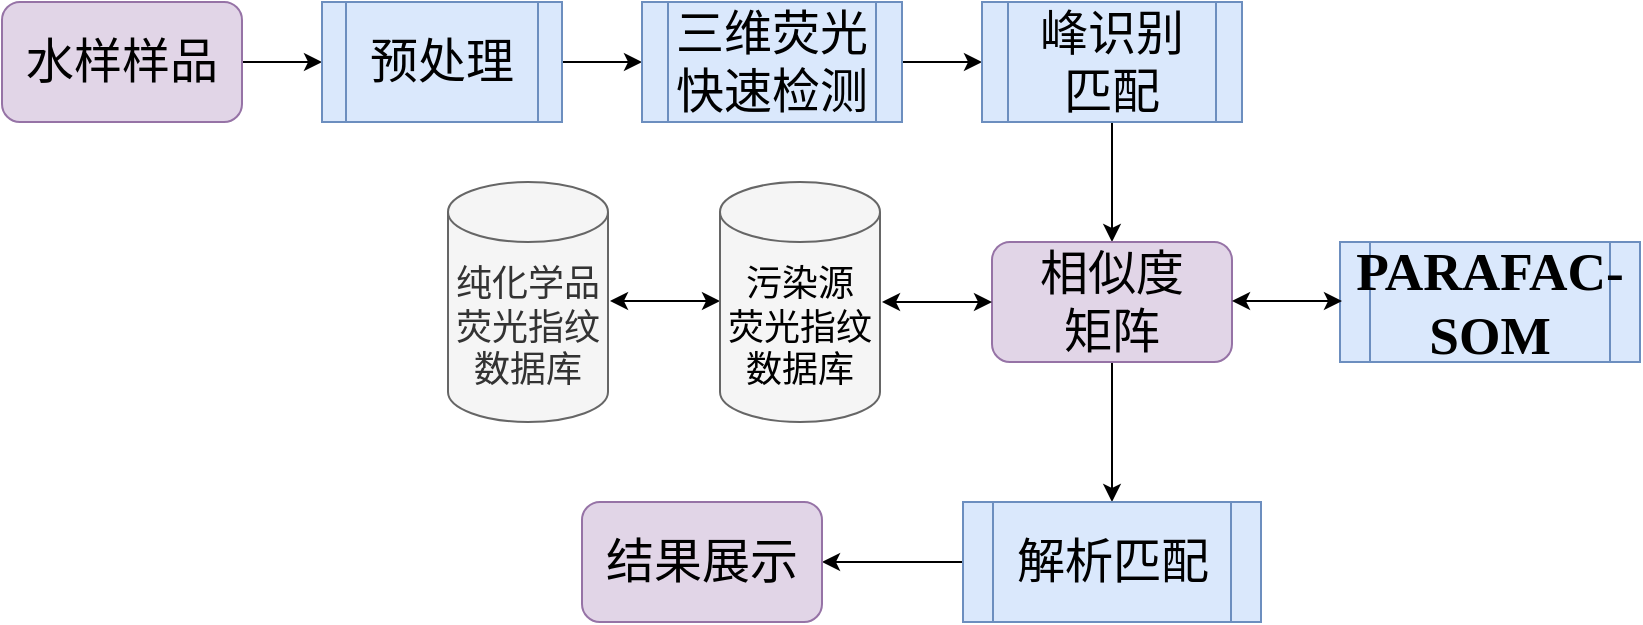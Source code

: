 <mxfile version="14.5.4" type="github">
  <diagram id="gjcbIw523nzxVOy9dIOd" name="Page-1">
    <mxGraphModel dx="868" dy="393" grid="1" gridSize="10" guides="1" tooltips="1" connect="1" arrows="1" fold="1" page="1" pageScale="1" pageWidth="827" pageHeight="1169" math="0" shadow="0">
      <root>
        <mxCell id="0" />
        <mxCell id="1" parent="0" />
        <mxCell id="ICscc2CEpFQDagKAyucQ-8" style="edgeStyle=orthogonalEdgeStyle;rounded=0;orthogonalLoop=1;jettySize=auto;html=1;exitX=1;exitY=0.5;exitDx=0;exitDy=0;entryX=0;entryY=0.5;entryDx=0;entryDy=0;" edge="1" parent="1" source="ICscc2CEpFQDagKAyucQ-1" target="ICscc2CEpFQDagKAyucQ-2">
          <mxGeometry relative="1" as="geometry" />
        </mxCell>
        <mxCell id="ICscc2CEpFQDagKAyucQ-1" value="&lt;font style=&quot;font-size: 24px&quot;&gt;水样样品&lt;/font&gt;" style="rounded=1;whiteSpace=wrap;html=1;fillColor=#e1d5e7;strokeColor=#9673a6;" vertex="1" parent="1">
          <mxGeometry x="4" y="90" width="120" height="60" as="geometry" />
        </mxCell>
        <mxCell id="ICscc2CEpFQDagKAyucQ-9" style="edgeStyle=orthogonalEdgeStyle;rounded=0;orthogonalLoop=1;jettySize=auto;html=1;exitX=1;exitY=0.5;exitDx=0;exitDy=0;entryX=0;entryY=0.5;entryDx=0;entryDy=0;" edge="1" parent="1" source="ICscc2CEpFQDagKAyucQ-2" target="ICscc2CEpFQDagKAyucQ-3">
          <mxGeometry relative="1" as="geometry" />
        </mxCell>
        <mxCell id="ICscc2CEpFQDagKAyucQ-2" value="&lt;font style=&quot;font-size: 24px&quot;&gt;预处理&lt;/font&gt;" style="shape=process;whiteSpace=wrap;html=1;backgroundOutline=1;fillColor=#dae8fc;strokeColor=#6c8ebf;" vertex="1" parent="1">
          <mxGeometry x="164" y="90" width="120" height="60" as="geometry" />
        </mxCell>
        <mxCell id="ICscc2CEpFQDagKAyucQ-10" style="edgeStyle=orthogonalEdgeStyle;rounded=0;orthogonalLoop=1;jettySize=auto;html=1;exitX=1;exitY=0.5;exitDx=0;exitDy=0;entryX=0;entryY=0.5;entryDx=0;entryDy=0;" edge="1" parent="1" source="ICscc2CEpFQDagKAyucQ-3" target="ICscc2CEpFQDagKAyucQ-6">
          <mxGeometry relative="1" as="geometry" />
        </mxCell>
        <mxCell id="ICscc2CEpFQDagKAyucQ-3" value="&lt;font style=&quot;font-size: 24px&quot;&gt;三维荧光&lt;br&gt;快速检测&lt;br&gt;&lt;/font&gt;" style="shape=process;whiteSpace=wrap;html=1;backgroundOutline=1;fillColor=#dae8fc;strokeColor=#6c8ebf;" vertex="1" parent="1">
          <mxGeometry x="324" y="90" width="130" height="60" as="geometry" />
        </mxCell>
        <mxCell id="ICscc2CEpFQDagKAyucQ-12" style="edgeStyle=orthogonalEdgeStyle;rounded=0;orthogonalLoop=1;jettySize=auto;html=1;exitX=0.5;exitY=1;exitDx=0;exitDy=0;entryX=0.5;entryY=0;entryDx=0;entryDy=0;" edge="1" parent="1" source="ICscc2CEpFQDagKAyucQ-6" target="ICscc2CEpFQDagKAyucQ-11">
          <mxGeometry relative="1" as="geometry" />
        </mxCell>
        <mxCell id="ICscc2CEpFQDagKAyucQ-6" value="&lt;font style=&quot;font-size: 24px&quot;&gt;峰识别&lt;br&gt;匹配&lt;br&gt;&lt;/font&gt;" style="shape=process;whiteSpace=wrap;html=1;backgroundOutline=1;fillColor=#dae8fc;strokeColor=#6c8ebf;" vertex="1" parent="1">
          <mxGeometry x="494" y="90" width="130" height="60" as="geometry" />
        </mxCell>
        <mxCell id="ICscc2CEpFQDagKAyucQ-7" value="&lt;span style=&quot;font-size: 20pt ; font-family: &amp;#34;calibri&amp;#34; ; font-weight: bold&quot;&gt;PARAFAC-SOM&lt;/span&gt;" style="shape=process;whiteSpace=wrap;html=1;backgroundOutline=1;fillColor=#dae8fc;strokeColor=#6c8ebf;" vertex="1" parent="1">
          <mxGeometry x="673" y="210" width="150" height="60" as="geometry" />
        </mxCell>
        <mxCell id="ICscc2CEpFQDagKAyucQ-31" style="edgeStyle=orthogonalEdgeStyle;rounded=0;orthogonalLoop=1;jettySize=auto;html=1;exitX=0.5;exitY=1;exitDx=0;exitDy=0;entryX=0.5;entryY=0;entryDx=0;entryDy=0;" edge="1" parent="1" source="ICscc2CEpFQDagKAyucQ-11" target="ICscc2CEpFQDagKAyucQ-24">
          <mxGeometry relative="1" as="geometry" />
        </mxCell>
        <mxCell id="ICscc2CEpFQDagKAyucQ-11" value="&lt;font style=&quot;font-size: 24px&quot;&gt;相似度&lt;br&gt;矩阵&lt;/font&gt;" style="rounded=1;whiteSpace=wrap;html=1;fillColor=#e1d5e7;strokeColor=#9673a6;" vertex="1" parent="1">
          <mxGeometry x="499" y="210" width="120" height="60" as="geometry" />
        </mxCell>
        <mxCell id="ICscc2CEpFQDagKAyucQ-13" value="" style="endArrow=classic;startArrow=classic;html=1;" edge="1" parent="1">
          <mxGeometry width="50" height="50" relative="1" as="geometry">
            <mxPoint x="444" y="240" as="sourcePoint" />
            <mxPoint x="499" y="240" as="targetPoint" />
            <Array as="points">
              <mxPoint x="479" y="240" />
            </Array>
          </mxGeometry>
        </mxCell>
        <mxCell id="ICscc2CEpFQDagKAyucQ-18" value="" style="endArrow=classic;startArrow=classic;html=1;" edge="1" parent="1">
          <mxGeometry width="50" height="50" relative="1" as="geometry">
            <mxPoint x="308" y="239.5" as="sourcePoint" />
            <mxPoint x="363" y="239.5" as="targetPoint" />
            <Array as="points">
              <mxPoint x="343" y="239.5" />
            </Array>
          </mxGeometry>
        </mxCell>
        <mxCell id="ICscc2CEpFQDagKAyucQ-19" value="" style="endArrow=classic;startArrow=classic;html=1;" edge="1" parent="1">
          <mxGeometry width="50" height="50" relative="1" as="geometry">
            <mxPoint x="619" y="239.5" as="sourcePoint" />
            <mxPoint x="674" y="239.5" as="targetPoint" />
            <Array as="points">
              <mxPoint x="654" y="239.5" />
            </Array>
          </mxGeometry>
        </mxCell>
        <mxCell id="ICscc2CEpFQDagKAyucQ-27" style="edgeStyle=orthogonalEdgeStyle;rounded=0;orthogonalLoop=1;jettySize=auto;html=1;exitX=0;exitY=0.5;exitDx=0;exitDy=0;entryX=1;entryY=0.5;entryDx=0;entryDy=0;" edge="1" parent="1" source="ICscc2CEpFQDagKAyucQ-24" target="ICscc2CEpFQDagKAyucQ-26">
          <mxGeometry relative="1" as="geometry" />
        </mxCell>
        <mxCell id="ICscc2CEpFQDagKAyucQ-24" value="&lt;font style=&quot;font-size: 24px&quot;&gt;解析匹配&lt;br&gt;&lt;/font&gt;" style="shape=process;whiteSpace=wrap;html=1;backgroundOutline=1;fillColor=#dae8fc;strokeColor=#6c8ebf;" vertex="1" parent="1">
          <mxGeometry x="484.5" y="340" width="149" height="60" as="geometry" />
        </mxCell>
        <mxCell id="ICscc2CEpFQDagKAyucQ-26" value="&lt;font style=&quot;font-size: 24px&quot;&gt;结果展示&lt;/font&gt;" style="rounded=1;whiteSpace=wrap;html=1;fillColor=#e1d5e7;strokeColor=#9673a6;" vertex="1" parent="1">
          <mxGeometry x="294" y="340" width="120" height="60" as="geometry" />
        </mxCell>
        <mxCell id="ICscc2CEpFQDagKAyucQ-28" value="&lt;span style=&quot;font-size: 18px&quot;&gt;纯化学品荧光&lt;/span&gt;&lt;span style=&quot;font-size: 18px&quot;&gt;指纹数据库&lt;/span&gt;" style="shape=cylinder3;whiteSpace=wrap;html=1;boundedLbl=1;backgroundOutline=1;size=15;fillColor=#f5f5f5;strokeColor=#666666;fontColor=#333333;" vertex="1" parent="1">
          <mxGeometry x="227" y="180" width="80" height="120" as="geometry" />
        </mxCell>
        <mxCell id="ICscc2CEpFQDagKAyucQ-29" value="&lt;span style=&quot;color: rgb(0 , 0 , 0) ; font-size: 18px&quot;&gt;污染源&lt;br&gt;荧光&lt;/span&gt;&lt;span style=&quot;color: rgb(0 , 0 , 0) ; font-size: 18px&quot;&gt;指纹&lt;br&gt;数据库&lt;/span&gt;" style="shape=cylinder3;whiteSpace=wrap;html=1;boundedLbl=1;backgroundOutline=1;size=15;fillColor=#f5f5f5;strokeColor=#666666;fontColor=#333333;" vertex="1" parent="1">
          <mxGeometry x="363" y="180" width="80" height="120" as="geometry" />
        </mxCell>
      </root>
    </mxGraphModel>
  </diagram>
</mxfile>
